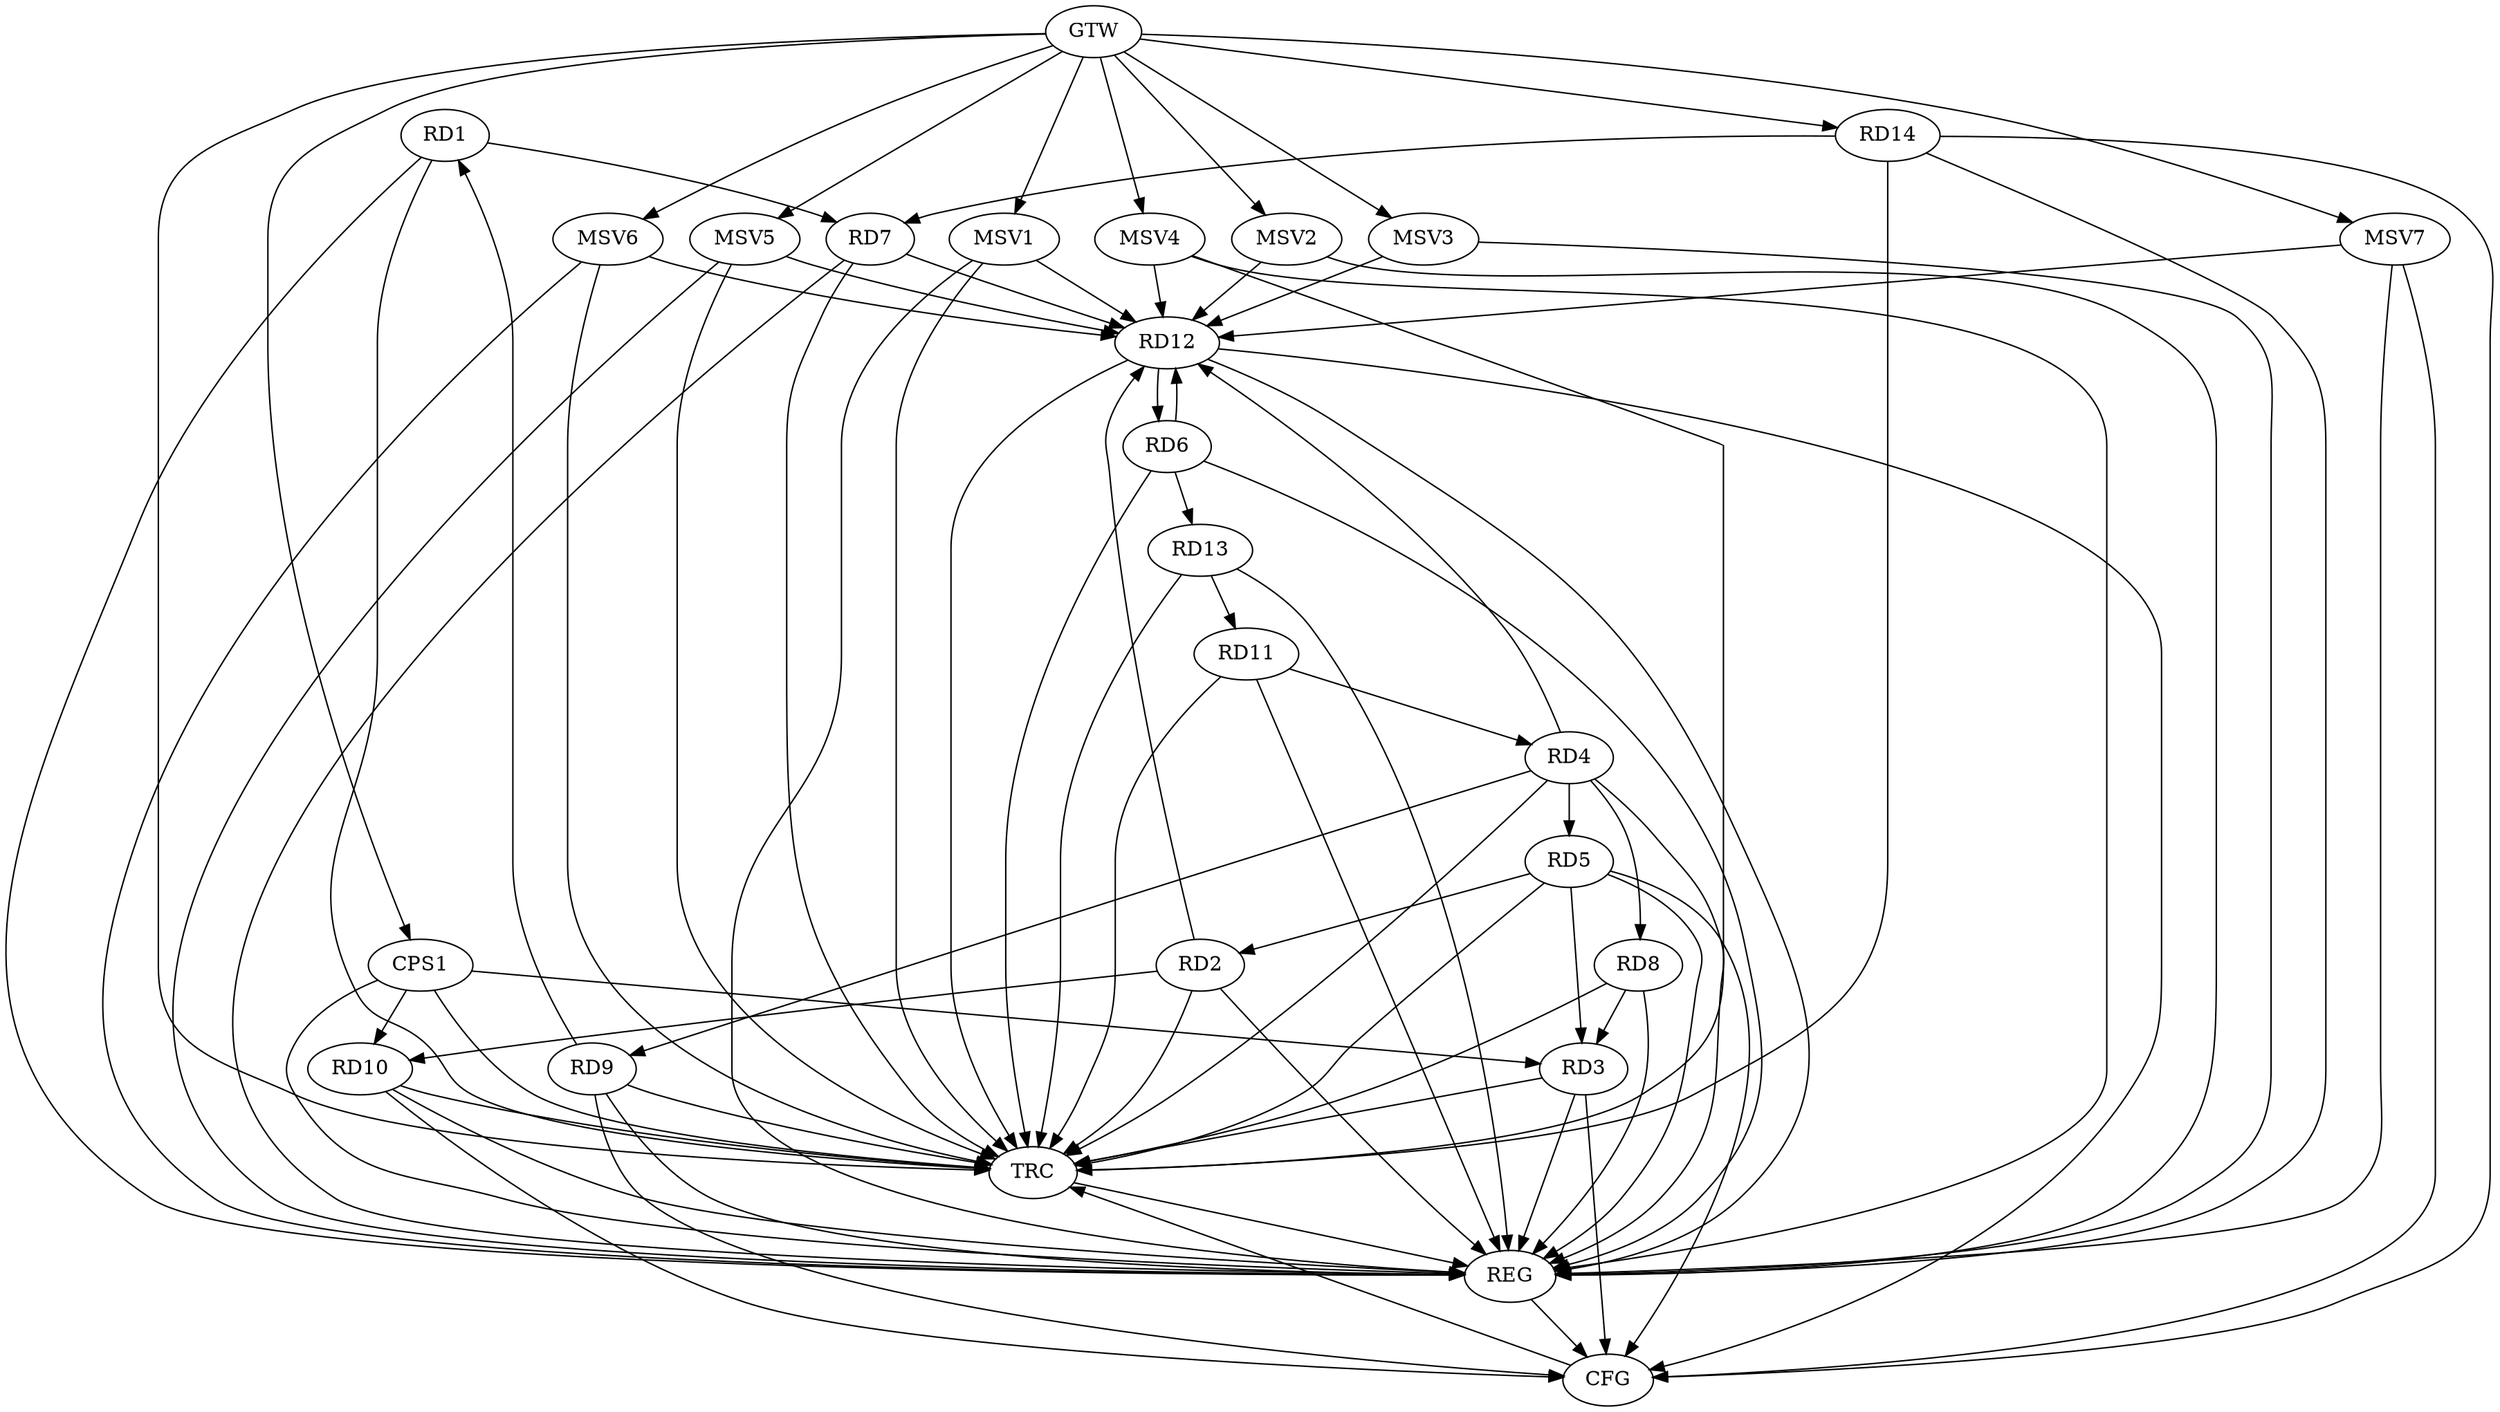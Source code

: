 strict digraph G {
  RD1 [ label="RD1" ];
  RD2 [ label="RD2" ];
  RD3 [ label="RD3" ];
  RD4 [ label="RD4" ];
  RD5 [ label="RD5" ];
  RD6 [ label="RD6" ];
  RD7 [ label="RD7" ];
  RD8 [ label="RD8" ];
  RD9 [ label="RD9" ];
  RD10 [ label="RD10" ];
  RD11 [ label="RD11" ];
  RD12 [ label="RD12" ];
  RD13 [ label="RD13" ];
  RD14 [ label="RD14" ];
  CPS1 [ label="CPS1" ];
  GTW [ label="GTW" ];
  REG [ label="REG" ];
  CFG [ label="CFG" ];
  TRC [ label="TRC" ];
  MSV1 [ label="MSV1" ];
  MSV2 [ label="MSV2" ];
  MSV3 [ label="MSV3" ];
  MSV4 [ label="MSV4" ];
  MSV5 [ label="MSV5" ];
  MSV6 [ label="MSV6" ];
  MSV7 [ label="MSV7" ];
  RD1 -> RD7;
  RD9 -> RD1;
  RD5 -> RD2;
  RD2 -> RD10;
  RD2 -> RD12;
  RD5 -> RD3;
  RD8 -> RD3;
  RD4 -> RD5;
  RD4 -> RD8;
  RD4 -> RD9;
  RD11 -> RD4;
  RD4 -> RD12;
  RD6 -> RD12;
  RD12 -> RD6;
  RD6 -> RD13;
  RD7 -> RD12;
  RD14 -> RD7;
  RD13 -> RD11;
  CPS1 -> RD3;
  CPS1 -> RD10;
  GTW -> RD14;
  GTW -> CPS1;
  RD1 -> REG;
  RD2 -> REG;
  RD3 -> REG;
  RD4 -> REG;
  RD5 -> REG;
  RD6 -> REG;
  RD7 -> REG;
  RD8 -> REG;
  RD9 -> REG;
  RD10 -> REG;
  RD11 -> REG;
  RD12 -> REG;
  RD13 -> REG;
  RD14 -> REG;
  CPS1 -> REG;
  RD10 -> CFG;
  RD12 -> CFG;
  RD3 -> CFG;
  RD9 -> CFG;
  RD14 -> CFG;
  RD5 -> CFG;
  REG -> CFG;
  RD1 -> TRC;
  RD2 -> TRC;
  RD3 -> TRC;
  RD4 -> TRC;
  RD5 -> TRC;
  RD6 -> TRC;
  RD7 -> TRC;
  RD8 -> TRC;
  RD9 -> TRC;
  RD10 -> TRC;
  RD11 -> TRC;
  RD12 -> TRC;
  RD13 -> TRC;
  RD14 -> TRC;
  CPS1 -> TRC;
  GTW -> TRC;
  CFG -> TRC;
  TRC -> REG;
  MSV1 -> RD12;
  GTW -> MSV1;
  MSV1 -> REG;
  MSV1 -> TRC;
  MSV2 -> RD12;
  GTW -> MSV2;
  MSV2 -> REG;
  MSV3 -> RD12;
  GTW -> MSV3;
  MSV3 -> REG;
  MSV4 -> RD12;
  GTW -> MSV4;
  MSV4 -> REG;
  MSV4 -> TRC;
  MSV5 -> RD12;
  GTW -> MSV5;
  MSV5 -> REG;
  MSV5 -> TRC;
  MSV6 -> RD12;
  GTW -> MSV6;
  MSV6 -> REG;
  MSV6 -> TRC;
  MSV7 -> RD12;
  GTW -> MSV7;
  MSV7 -> REG;
  MSV7 -> CFG;
}
